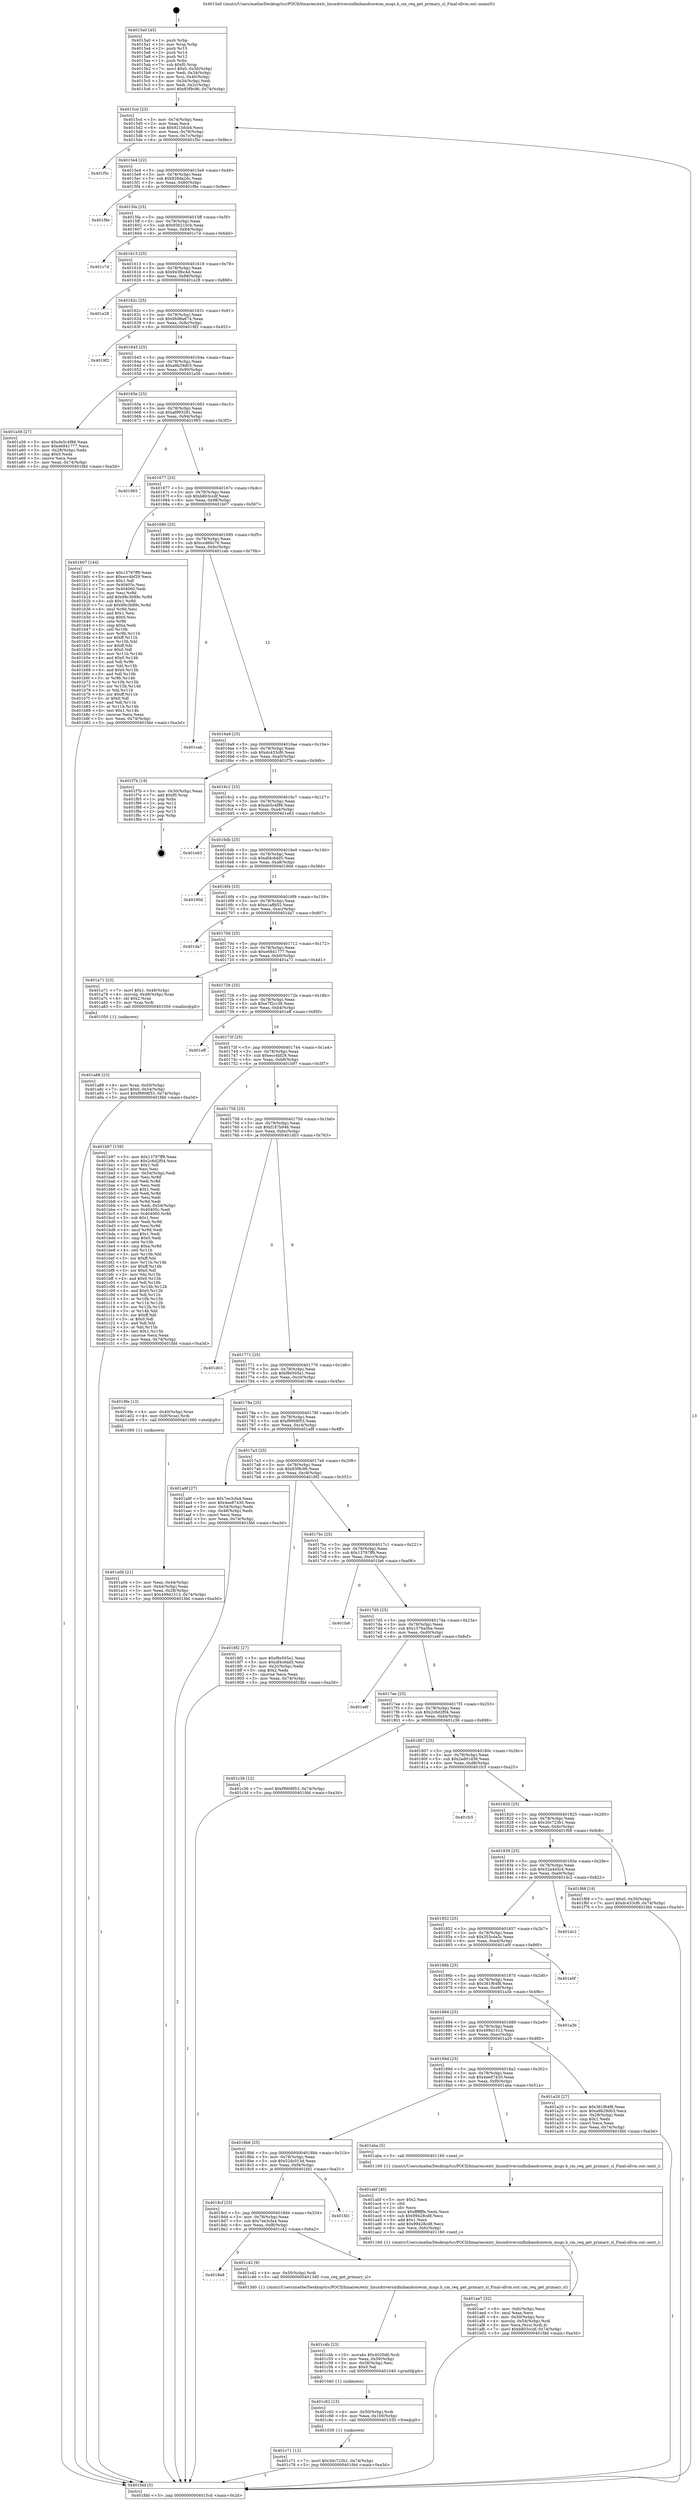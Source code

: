 digraph "0x4015a0" {
  label = "0x4015a0 (/mnt/c/Users/mathe/Desktop/tcc/POCII/binaries/extr_linuxdriversinfinibandcorecm_msgs.h_cm_req_get_primary_sl_Final-ollvm.out::main(0))"
  labelloc = "t"
  node[shape=record]

  Entry [label="",width=0.3,height=0.3,shape=circle,fillcolor=black,style=filled]
  "0x4015cd" [label="{
     0x4015cd [23]\l
     | [instrs]\l
     &nbsp;&nbsp;0x4015cd \<+3\>: mov -0x74(%rbp),%eax\l
     &nbsp;&nbsp;0x4015d0 \<+2\>: mov %eax,%ecx\l
     &nbsp;&nbsp;0x4015d2 \<+6\>: sub $0x921bfcb4,%ecx\l
     &nbsp;&nbsp;0x4015d8 \<+3\>: mov %eax,-0x78(%rbp)\l
     &nbsp;&nbsp;0x4015db \<+3\>: mov %ecx,-0x7c(%rbp)\l
     &nbsp;&nbsp;0x4015de \<+6\>: je 0000000000401f5c \<main+0x9bc\>\l
  }"]
  "0x401f5c" [label="{
     0x401f5c\l
  }", style=dashed]
  "0x4015e4" [label="{
     0x4015e4 [22]\l
     | [instrs]\l
     &nbsp;&nbsp;0x4015e4 \<+5\>: jmp 00000000004015e9 \<main+0x49\>\l
     &nbsp;&nbsp;0x4015e9 \<+3\>: mov -0x78(%rbp),%eax\l
     &nbsp;&nbsp;0x4015ec \<+5\>: sub $0x926da2dc,%eax\l
     &nbsp;&nbsp;0x4015f1 \<+3\>: mov %eax,-0x80(%rbp)\l
     &nbsp;&nbsp;0x4015f4 \<+6\>: je 0000000000401f8e \<main+0x9ee\>\l
  }"]
  Exit [label="",width=0.3,height=0.3,shape=circle,fillcolor=black,style=filled,peripheries=2]
  "0x401f8e" [label="{
     0x401f8e\l
  }", style=dashed]
  "0x4015fa" [label="{
     0x4015fa [25]\l
     | [instrs]\l
     &nbsp;&nbsp;0x4015fa \<+5\>: jmp 00000000004015ff \<main+0x5f\>\l
     &nbsp;&nbsp;0x4015ff \<+3\>: mov -0x78(%rbp),%eax\l
     &nbsp;&nbsp;0x401602 \<+5\>: sub $0x936210cb,%eax\l
     &nbsp;&nbsp;0x401607 \<+6\>: mov %eax,-0x84(%rbp)\l
     &nbsp;&nbsp;0x40160d \<+6\>: je 0000000000401c7d \<main+0x6dd\>\l
  }"]
  "0x401c71" [label="{
     0x401c71 [12]\l
     | [instrs]\l
     &nbsp;&nbsp;0x401c71 \<+7\>: movl $0x30c723b1,-0x74(%rbp)\l
     &nbsp;&nbsp;0x401c78 \<+5\>: jmp 0000000000401fdd \<main+0xa3d\>\l
  }"]
  "0x401c7d" [label="{
     0x401c7d\l
  }", style=dashed]
  "0x401613" [label="{
     0x401613 [25]\l
     | [instrs]\l
     &nbsp;&nbsp;0x401613 \<+5\>: jmp 0000000000401618 \<main+0x78\>\l
     &nbsp;&nbsp;0x401618 \<+3\>: mov -0x78(%rbp),%eax\l
     &nbsp;&nbsp;0x40161b \<+5\>: sub $0x943fbc4d,%eax\l
     &nbsp;&nbsp;0x401620 \<+6\>: mov %eax,-0x88(%rbp)\l
     &nbsp;&nbsp;0x401626 \<+6\>: je 0000000000401e28 \<main+0x888\>\l
  }"]
  "0x401c62" [label="{
     0x401c62 [15]\l
     | [instrs]\l
     &nbsp;&nbsp;0x401c62 \<+4\>: mov -0x50(%rbp),%rdi\l
     &nbsp;&nbsp;0x401c66 \<+6\>: mov %eax,-0x100(%rbp)\l
     &nbsp;&nbsp;0x401c6c \<+5\>: call 0000000000401030 \<free@plt\>\l
     | [calls]\l
     &nbsp;&nbsp;0x401030 \{1\} (unknown)\l
  }"]
  "0x401e28" [label="{
     0x401e28\l
  }", style=dashed]
  "0x40162c" [label="{
     0x40162c [25]\l
     | [instrs]\l
     &nbsp;&nbsp;0x40162c \<+5\>: jmp 0000000000401631 \<main+0x91\>\l
     &nbsp;&nbsp;0x401631 \<+3\>: mov -0x78(%rbp),%eax\l
     &nbsp;&nbsp;0x401634 \<+5\>: sub $0x9b98a674,%eax\l
     &nbsp;&nbsp;0x401639 \<+6\>: mov %eax,-0x8c(%rbp)\l
     &nbsp;&nbsp;0x40163f \<+6\>: je 00000000004019f2 \<main+0x452\>\l
  }"]
  "0x401c4b" [label="{
     0x401c4b [23]\l
     | [instrs]\l
     &nbsp;&nbsp;0x401c4b \<+10\>: movabs $0x4020d6,%rdi\l
     &nbsp;&nbsp;0x401c55 \<+3\>: mov %eax,-0x58(%rbp)\l
     &nbsp;&nbsp;0x401c58 \<+3\>: mov -0x58(%rbp),%esi\l
     &nbsp;&nbsp;0x401c5b \<+2\>: mov $0x0,%al\l
     &nbsp;&nbsp;0x401c5d \<+5\>: call 0000000000401040 \<printf@plt\>\l
     | [calls]\l
     &nbsp;&nbsp;0x401040 \{1\} (unknown)\l
  }"]
  "0x4019f2" [label="{
     0x4019f2\l
  }", style=dashed]
  "0x401645" [label="{
     0x401645 [25]\l
     | [instrs]\l
     &nbsp;&nbsp;0x401645 \<+5\>: jmp 000000000040164a \<main+0xaa\>\l
     &nbsp;&nbsp;0x40164a \<+3\>: mov -0x78(%rbp),%eax\l
     &nbsp;&nbsp;0x40164d \<+5\>: sub $0xa9b29d03,%eax\l
     &nbsp;&nbsp;0x401652 \<+6\>: mov %eax,-0x90(%rbp)\l
     &nbsp;&nbsp;0x401658 \<+6\>: je 0000000000401a56 \<main+0x4b6\>\l
  }"]
  "0x4018e8" [label="{
     0x4018e8\l
  }", style=dashed]
  "0x401a56" [label="{
     0x401a56 [27]\l
     | [instrs]\l
     &nbsp;&nbsp;0x401a56 \<+5\>: mov $0xde5c4f86,%eax\l
     &nbsp;&nbsp;0x401a5b \<+5\>: mov $0xe6841777,%ecx\l
     &nbsp;&nbsp;0x401a60 \<+3\>: mov -0x28(%rbp),%edx\l
     &nbsp;&nbsp;0x401a63 \<+3\>: cmp $0x0,%edx\l
     &nbsp;&nbsp;0x401a66 \<+3\>: cmove %ecx,%eax\l
     &nbsp;&nbsp;0x401a69 \<+3\>: mov %eax,-0x74(%rbp)\l
     &nbsp;&nbsp;0x401a6c \<+5\>: jmp 0000000000401fdd \<main+0xa3d\>\l
  }"]
  "0x40165e" [label="{
     0x40165e [25]\l
     | [instrs]\l
     &nbsp;&nbsp;0x40165e \<+5\>: jmp 0000000000401663 \<main+0xc3\>\l
     &nbsp;&nbsp;0x401663 \<+3\>: mov -0x78(%rbp),%eax\l
     &nbsp;&nbsp;0x401666 \<+5\>: sub $0xaf993281,%eax\l
     &nbsp;&nbsp;0x40166b \<+6\>: mov %eax,-0x94(%rbp)\l
     &nbsp;&nbsp;0x401671 \<+6\>: je 0000000000401993 \<main+0x3f3\>\l
  }"]
  "0x401c42" [label="{
     0x401c42 [9]\l
     | [instrs]\l
     &nbsp;&nbsp;0x401c42 \<+4\>: mov -0x50(%rbp),%rdi\l
     &nbsp;&nbsp;0x401c46 \<+5\>: call 00000000004013d0 \<cm_req_get_primary_sl\>\l
     | [calls]\l
     &nbsp;&nbsp;0x4013d0 \{1\} (/mnt/c/Users/mathe/Desktop/tcc/POCII/binaries/extr_linuxdriversinfinibandcorecm_msgs.h_cm_req_get_primary_sl_Final-ollvm.out::cm_req_get_primary_sl)\l
  }"]
  "0x401993" [label="{
     0x401993\l
  }", style=dashed]
  "0x401677" [label="{
     0x401677 [25]\l
     | [instrs]\l
     &nbsp;&nbsp;0x401677 \<+5\>: jmp 000000000040167c \<main+0xdc\>\l
     &nbsp;&nbsp;0x40167c \<+3\>: mov -0x78(%rbp),%eax\l
     &nbsp;&nbsp;0x40167f \<+5\>: sub $0xb803ccdf,%eax\l
     &nbsp;&nbsp;0x401684 \<+6\>: mov %eax,-0x98(%rbp)\l
     &nbsp;&nbsp;0x40168a \<+6\>: je 0000000000401b07 \<main+0x567\>\l
  }"]
  "0x4018cf" [label="{
     0x4018cf [25]\l
     | [instrs]\l
     &nbsp;&nbsp;0x4018cf \<+5\>: jmp 00000000004018d4 \<main+0x334\>\l
     &nbsp;&nbsp;0x4018d4 \<+3\>: mov -0x78(%rbp),%eax\l
     &nbsp;&nbsp;0x4018d7 \<+5\>: sub $0x7ee3cfa4,%eax\l
     &nbsp;&nbsp;0x4018dc \<+6\>: mov %eax,-0xf8(%rbp)\l
     &nbsp;&nbsp;0x4018e2 \<+6\>: je 0000000000401c42 \<main+0x6a2\>\l
  }"]
  "0x401b07" [label="{
     0x401b07 [144]\l
     | [instrs]\l
     &nbsp;&nbsp;0x401b07 \<+5\>: mov $0x13797ff9,%eax\l
     &nbsp;&nbsp;0x401b0c \<+5\>: mov $0xecc4bf29,%ecx\l
     &nbsp;&nbsp;0x401b11 \<+2\>: mov $0x1,%dl\l
     &nbsp;&nbsp;0x401b13 \<+7\>: mov 0x40405c,%esi\l
     &nbsp;&nbsp;0x401b1a \<+7\>: mov 0x404060,%edi\l
     &nbsp;&nbsp;0x401b21 \<+3\>: mov %esi,%r8d\l
     &nbsp;&nbsp;0x401b24 \<+7\>: add $0x99c3b99c,%r8d\l
     &nbsp;&nbsp;0x401b2b \<+4\>: sub $0x1,%r8d\l
     &nbsp;&nbsp;0x401b2f \<+7\>: sub $0x99c3b99c,%r8d\l
     &nbsp;&nbsp;0x401b36 \<+4\>: imul %r8d,%esi\l
     &nbsp;&nbsp;0x401b3a \<+3\>: and $0x1,%esi\l
     &nbsp;&nbsp;0x401b3d \<+3\>: cmp $0x0,%esi\l
     &nbsp;&nbsp;0x401b40 \<+4\>: sete %r9b\l
     &nbsp;&nbsp;0x401b44 \<+3\>: cmp $0xa,%edi\l
     &nbsp;&nbsp;0x401b47 \<+4\>: setl %r10b\l
     &nbsp;&nbsp;0x401b4b \<+3\>: mov %r9b,%r11b\l
     &nbsp;&nbsp;0x401b4e \<+4\>: xor $0xff,%r11b\l
     &nbsp;&nbsp;0x401b52 \<+3\>: mov %r10b,%bl\l
     &nbsp;&nbsp;0x401b55 \<+3\>: xor $0xff,%bl\l
     &nbsp;&nbsp;0x401b58 \<+3\>: xor $0x0,%dl\l
     &nbsp;&nbsp;0x401b5b \<+3\>: mov %r11b,%r14b\l
     &nbsp;&nbsp;0x401b5e \<+4\>: and $0x0,%r14b\l
     &nbsp;&nbsp;0x401b62 \<+3\>: and %dl,%r9b\l
     &nbsp;&nbsp;0x401b65 \<+3\>: mov %bl,%r15b\l
     &nbsp;&nbsp;0x401b68 \<+4\>: and $0x0,%r15b\l
     &nbsp;&nbsp;0x401b6c \<+3\>: and %dl,%r10b\l
     &nbsp;&nbsp;0x401b6f \<+3\>: or %r9b,%r14b\l
     &nbsp;&nbsp;0x401b72 \<+3\>: or %r10b,%r15b\l
     &nbsp;&nbsp;0x401b75 \<+3\>: xor %r15b,%r14b\l
     &nbsp;&nbsp;0x401b78 \<+3\>: or %bl,%r11b\l
     &nbsp;&nbsp;0x401b7b \<+4\>: xor $0xff,%r11b\l
     &nbsp;&nbsp;0x401b7f \<+3\>: or $0x0,%dl\l
     &nbsp;&nbsp;0x401b82 \<+3\>: and %dl,%r11b\l
     &nbsp;&nbsp;0x401b85 \<+3\>: or %r11b,%r14b\l
     &nbsp;&nbsp;0x401b88 \<+4\>: test $0x1,%r14b\l
     &nbsp;&nbsp;0x401b8c \<+3\>: cmovne %ecx,%eax\l
     &nbsp;&nbsp;0x401b8f \<+3\>: mov %eax,-0x74(%rbp)\l
     &nbsp;&nbsp;0x401b92 \<+5\>: jmp 0000000000401fdd \<main+0xa3d\>\l
  }"]
  "0x401690" [label="{
     0x401690 [25]\l
     | [instrs]\l
     &nbsp;&nbsp;0x401690 \<+5\>: jmp 0000000000401695 \<main+0xf5\>\l
     &nbsp;&nbsp;0x401695 \<+3\>: mov -0x78(%rbp),%eax\l
     &nbsp;&nbsp;0x401698 \<+5\>: sub $0xccd66c76,%eax\l
     &nbsp;&nbsp;0x40169d \<+6\>: mov %eax,-0x9c(%rbp)\l
     &nbsp;&nbsp;0x4016a3 \<+6\>: je 0000000000401cab \<main+0x70b\>\l
  }"]
  "0x401fd1" [label="{
     0x401fd1\l
  }", style=dashed]
  "0x401cab" [label="{
     0x401cab\l
  }", style=dashed]
  "0x4016a9" [label="{
     0x4016a9 [25]\l
     | [instrs]\l
     &nbsp;&nbsp;0x4016a9 \<+5\>: jmp 00000000004016ae \<main+0x10e\>\l
     &nbsp;&nbsp;0x4016ae \<+3\>: mov -0x78(%rbp),%eax\l
     &nbsp;&nbsp;0x4016b1 \<+5\>: sub $0xdc433cf6,%eax\l
     &nbsp;&nbsp;0x4016b6 \<+6\>: mov %eax,-0xa0(%rbp)\l
     &nbsp;&nbsp;0x4016bc \<+6\>: je 0000000000401f7b \<main+0x9db\>\l
  }"]
  "0x401ae7" [label="{
     0x401ae7 [32]\l
     | [instrs]\l
     &nbsp;&nbsp;0x401ae7 \<+6\>: mov -0xfc(%rbp),%ecx\l
     &nbsp;&nbsp;0x401aed \<+3\>: imul %eax,%ecx\l
     &nbsp;&nbsp;0x401af0 \<+4\>: mov -0x50(%rbp),%rsi\l
     &nbsp;&nbsp;0x401af4 \<+4\>: movslq -0x54(%rbp),%rdi\l
     &nbsp;&nbsp;0x401af8 \<+3\>: mov %ecx,(%rsi,%rdi,4)\l
     &nbsp;&nbsp;0x401afb \<+7\>: movl $0xb803ccdf,-0x74(%rbp)\l
     &nbsp;&nbsp;0x401b02 \<+5\>: jmp 0000000000401fdd \<main+0xa3d\>\l
  }"]
  "0x401f7b" [label="{
     0x401f7b [19]\l
     | [instrs]\l
     &nbsp;&nbsp;0x401f7b \<+3\>: mov -0x30(%rbp),%eax\l
     &nbsp;&nbsp;0x401f7e \<+7\>: add $0xf0,%rsp\l
     &nbsp;&nbsp;0x401f85 \<+1\>: pop %rbx\l
     &nbsp;&nbsp;0x401f86 \<+2\>: pop %r12\l
     &nbsp;&nbsp;0x401f88 \<+2\>: pop %r14\l
     &nbsp;&nbsp;0x401f8a \<+2\>: pop %r15\l
     &nbsp;&nbsp;0x401f8c \<+1\>: pop %rbp\l
     &nbsp;&nbsp;0x401f8d \<+1\>: ret\l
  }"]
  "0x4016c2" [label="{
     0x4016c2 [25]\l
     | [instrs]\l
     &nbsp;&nbsp;0x4016c2 \<+5\>: jmp 00000000004016c7 \<main+0x127\>\l
     &nbsp;&nbsp;0x4016c7 \<+3\>: mov -0x78(%rbp),%eax\l
     &nbsp;&nbsp;0x4016ca \<+5\>: sub $0xde5c4f86,%eax\l
     &nbsp;&nbsp;0x4016cf \<+6\>: mov %eax,-0xa4(%rbp)\l
     &nbsp;&nbsp;0x4016d5 \<+6\>: je 0000000000401e63 \<main+0x8c3\>\l
  }"]
  "0x401abf" [label="{
     0x401abf [40]\l
     | [instrs]\l
     &nbsp;&nbsp;0x401abf \<+5\>: mov $0x2,%ecx\l
     &nbsp;&nbsp;0x401ac4 \<+1\>: cltd\l
     &nbsp;&nbsp;0x401ac5 \<+2\>: idiv %ecx\l
     &nbsp;&nbsp;0x401ac7 \<+6\>: imul $0xfffffffe,%edx,%ecx\l
     &nbsp;&nbsp;0x401acd \<+6\>: sub $0x99428cd8,%ecx\l
     &nbsp;&nbsp;0x401ad3 \<+3\>: add $0x1,%ecx\l
     &nbsp;&nbsp;0x401ad6 \<+6\>: add $0x99428cd8,%ecx\l
     &nbsp;&nbsp;0x401adc \<+6\>: mov %ecx,-0xfc(%rbp)\l
     &nbsp;&nbsp;0x401ae2 \<+5\>: call 0000000000401160 \<next_i\>\l
     | [calls]\l
     &nbsp;&nbsp;0x401160 \{1\} (/mnt/c/Users/mathe/Desktop/tcc/POCII/binaries/extr_linuxdriversinfinibandcorecm_msgs.h_cm_req_get_primary_sl_Final-ollvm.out::next_i)\l
  }"]
  "0x401e63" [label="{
     0x401e63\l
  }", style=dashed]
  "0x4016db" [label="{
     0x4016db [25]\l
     | [instrs]\l
     &nbsp;&nbsp;0x4016db \<+5\>: jmp 00000000004016e0 \<main+0x140\>\l
     &nbsp;&nbsp;0x4016e0 \<+3\>: mov -0x78(%rbp),%eax\l
     &nbsp;&nbsp;0x4016e3 \<+5\>: sub $0xdf4c6dd5,%eax\l
     &nbsp;&nbsp;0x4016e8 \<+6\>: mov %eax,-0xa8(%rbp)\l
     &nbsp;&nbsp;0x4016ee \<+6\>: je 000000000040190d \<main+0x36d\>\l
  }"]
  "0x4018b6" [label="{
     0x4018b6 [25]\l
     | [instrs]\l
     &nbsp;&nbsp;0x4018b6 \<+5\>: jmp 00000000004018bb \<main+0x31b\>\l
     &nbsp;&nbsp;0x4018bb \<+3\>: mov -0x78(%rbp),%eax\l
     &nbsp;&nbsp;0x4018be \<+5\>: sub $0x52dc013d,%eax\l
     &nbsp;&nbsp;0x4018c3 \<+6\>: mov %eax,-0xf4(%rbp)\l
     &nbsp;&nbsp;0x4018c9 \<+6\>: je 0000000000401fd1 \<main+0xa31\>\l
  }"]
  "0x40190d" [label="{
     0x40190d\l
  }", style=dashed]
  "0x4016f4" [label="{
     0x4016f4 [25]\l
     | [instrs]\l
     &nbsp;&nbsp;0x4016f4 \<+5\>: jmp 00000000004016f9 \<main+0x159\>\l
     &nbsp;&nbsp;0x4016f9 \<+3\>: mov -0x78(%rbp),%eax\l
     &nbsp;&nbsp;0x4016fc \<+5\>: sub $0xe1affd52,%eax\l
     &nbsp;&nbsp;0x401701 \<+6\>: mov %eax,-0xac(%rbp)\l
     &nbsp;&nbsp;0x401707 \<+6\>: je 0000000000401da7 \<main+0x807\>\l
  }"]
  "0x401aba" [label="{
     0x401aba [5]\l
     | [instrs]\l
     &nbsp;&nbsp;0x401aba \<+5\>: call 0000000000401160 \<next_i\>\l
     | [calls]\l
     &nbsp;&nbsp;0x401160 \{1\} (/mnt/c/Users/mathe/Desktop/tcc/POCII/binaries/extr_linuxdriversinfinibandcorecm_msgs.h_cm_req_get_primary_sl_Final-ollvm.out::next_i)\l
  }"]
  "0x401da7" [label="{
     0x401da7\l
  }", style=dashed]
  "0x40170d" [label="{
     0x40170d [25]\l
     | [instrs]\l
     &nbsp;&nbsp;0x40170d \<+5\>: jmp 0000000000401712 \<main+0x172\>\l
     &nbsp;&nbsp;0x401712 \<+3\>: mov -0x78(%rbp),%eax\l
     &nbsp;&nbsp;0x401715 \<+5\>: sub $0xe6841777,%eax\l
     &nbsp;&nbsp;0x40171a \<+6\>: mov %eax,-0xb0(%rbp)\l
     &nbsp;&nbsp;0x401720 \<+6\>: je 0000000000401a71 \<main+0x4d1\>\l
  }"]
  "0x401a88" [label="{
     0x401a88 [23]\l
     | [instrs]\l
     &nbsp;&nbsp;0x401a88 \<+4\>: mov %rax,-0x50(%rbp)\l
     &nbsp;&nbsp;0x401a8c \<+7\>: movl $0x0,-0x54(%rbp)\l
     &nbsp;&nbsp;0x401a93 \<+7\>: movl $0xf9908f53,-0x74(%rbp)\l
     &nbsp;&nbsp;0x401a9a \<+5\>: jmp 0000000000401fdd \<main+0xa3d\>\l
  }"]
  "0x401a71" [label="{
     0x401a71 [23]\l
     | [instrs]\l
     &nbsp;&nbsp;0x401a71 \<+7\>: movl $0x1,-0x48(%rbp)\l
     &nbsp;&nbsp;0x401a78 \<+4\>: movslq -0x48(%rbp),%rax\l
     &nbsp;&nbsp;0x401a7c \<+4\>: shl $0x2,%rax\l
     &nbsp;&nbsp;0x401a80 \<+3\>: mov %rax,%rdi\l
     &nbsp;&nbsp;0x401a83 \<+5\>: call 0000000000401050 \<malloc@plt\>\l
     | [calls]\l
     &nbsp;&nbsp;0x401050 \{1\} (unknown)\l
  }"]
  "0x401726" [label="{
     0x401726 [25]\l
     | [instrs]\l
     &nbsp;&nbsp;0x401726 \<+5\>: jmp 000000000040172b \<main+0x18b\>\l
     &nbsp;&nbsp;0x40172b \<+3\>: mov -0x78(%rbp),%eax\l
     &nbsp;&nbsp;0x40172e \<+5\>: sub $0xe7f2cc36,%eax\l
     &nbsp;&nbsp;0x401733 \<+6\>: mov %eax,-0xb4(%rbp)\l
     &nbsp;&nbsp;0x401739 \<+6\>: je 0000000000401eff \<main+0x95f\>\l
  }"]
  "0x40189d" [label="{
     0x40189d [25]\l
     | [instrs]\l
     &nbsp;&nbsp;0x40189d \<+5\>: jmp 00000000004018a2 \<main+0x302\>\l
     &nbsp;&nbsp;0x4018a2 \<+3\>: mov -0x78(%rbp),%eax\l
     &nbsp;&nbsp;0x4018a5 \<+5\>: sub $0x4ee87430,%eax\l
     &nbsp;&nbsp;0x4018aa \<+6\>: mov %eax,-0xf0(%rbp)\l
     &nbsp;&nbsp;0x4018b0 \<+6\>: je 0000000000401aba \<main+0x51a\>\l
  }"]
  "0x401eff" [label="{
     0x401eff\l
  }", style=dashed]
  "0x40173f" [label="{
     0x40173f [25]\l
     | [instrs]\l
     &nbsp;&nbsp;0x40173f \<+5\>: jmp 0000000000401744 \<main+0x1a4\>\l
     &nbsp;&nbsp;0x401744 \<+3\>: mov -0x78(%rbp),%eax\l
     &nbsp;&nbsp;0x401747 \<+5\>: sub $0xecc4bf29,%eax\l
     &nbsp;&nbsp;0x40174c \<+6\>: mov %eax,-0xb8(%rbp)\l
     &nbsp;&nbsp;0x401752 \<+6\>: je 0000000000401b97 \<main+0x5f7\>\l
  }"]
  "0x401a20" [label="{
     0x401a20 [27]\l
     | [instrs]\l
     &nbsp;&nbsp;0x401a20 \<+5\>: mov $0x361f64f8,%eax\l
     &nbsp;&nbsp;0x401a25 \<+5\>: mov $0xa9b29d03,%ecx\l
     &nbsp;&nbsp;0x401a2a \<+3\>: mov -0x28(%rbp),%edx\l
     &nbsp;&nbsp;0x401a2d \<+3\>: cmp $0x1,%edx\l
     &nbsp;&nbsp;0x401a30 \<+3\>: cmovl %ecx,%eax\l
     &nbsp;&nbsp;0x401a33 \<+3\>: mov %eax,-0x74(%rbp)\l
     &nbsp;&nbsp;0x401a36 \<+5\>: jmp 0000000000401fdd \<main+0xa3d\>\l
  }"]
  "0x401b97" [label="{
     0x401b97 [159]\l
     | [instrs]\l
     &nbsp;&nbsp;0x401b97 \<+5\>: mov $0x13797ff9,%eax\l
     &nbsp;&nbsp;0x401b9c \<+5\>: mov $0x2c6d2f04,%ecx\l
     &nbsp;&nbsp;0x401ba1 \<+2\>: mov $0x1,%dl\l
     &nbsp;&nbsp;0x401ba3 \<+2\>: xor %esi,%esi\l
     &nbsp;&nbsp;0x401ba5 \<+3\>: mov -0x54(%rbp),%edi\l
     &nbsp;&nbsp;0x401ba8 \<+3\>: mov %esi,%r8d\l
     &nbsp;&nbsp;0x401bab \<+3\>: sub %edi,%r8d\l
     &nbsp;&nbsp;0x401bae \<+2\>: mov %esi,%edi\l
     &nbsp;&nbsp;0x401bb0 \<+3\>: sub $0x1,%edi\l
     &nbsp;&nbsp;0x401bb3 \<+3\>: add %edi,%r8d\l
     &nbsp;&nbsp;0x401bb6 \<+2\>: mov %esi,%edi\l
     &nbsp;&nbsp;0x401bb8 \<+3\>: sub %r8d,%edi\l
     &nbsp;&nbsp;0x401bbb \<+3\>: mov %edi,-0x54(%rbp)\l
     &nbsp;&nbsp;0x401bbe \<+7\>: mov 0x40405c,%edi\l
     &nbsp;&nbsp;0x401bc5 \<+8\>: mov 0x404060,%r8d\l
     &nbsp;&nbsp;0x401bcd \<+3\>: sub $0x1,%esi\l
     &nbsp;&nbsp;0x401bd0 \<+3\>: mov %edi,%r9d\l
     &nbsp;&nbsp;0x401bd3 \<+3\>: add %esi,%r9d\l
     &nbsp;&nbsp;0x401bd6 \<+4\>: imul %r9d,%edi\l
     &nbsp;&nbsp;0x401bda \<+3\>: and $0x1,%edi\l
     &nbsp;&nbsp;0x401bdd \<+3\>: cmp $0x0,%edi\l
     &nbsp;&nbsp;0x401be0 \<+4\>: sete %r10b\l
     &nbsp;&nbsp;0x401be4 \<+4\>: cmp $0xa,%r8d\l
     &nbsp;&nbsp;0x401be8 \<+4\>: setl %r11b\l
     &nbsp;&nbsp;0x401bec \<+3\>: mov %r10b,%bl\l
     &nbsp;&nbsp;0x401bef \<+3\>: xor $0xff,%bl\l
     &nbsp;&nbsp;0x401bf2 \<+3\>: mov %r11b,%r14b\l
     &nbsp;&nbsp;0x401bf5 \<+4\>: xor $0xff,%r14b\l
     &nbsp;&nbsp;0x401bf9 \<+3\>: xor $0x0,%dl\l
     &nbsp;&nbsp;0x401bfc \<+3\>: mov %bl,%r15b\l
     &nbsp;&nbsp;0x401bff \<+4\>: and $0x0,%r15b\l
     &nbsp;&nbsp;0x401c03 \<+3\>: and %dl,%r10b\l
     &nbsp;&nbsp;0x401c06 \<+3\>: mov %r14b,%r12b\l
     &nbsp;&nbsp;0x401c09 \<+4\>: and $0x0,%r12b\l
     &nbsp;&nbsp;0x401c0d \<+3\>: and %dl,%r11b\l
     &nbsp;&nbsp;0x401c10 \<+3\>: or %r10b,%r15b\l
     &nbsp;&nbsp;0x401c13 \<+3\>: or %r11b,%r12b\l
     &nbsp;&nbsp;0x401c16 \<+3\>: xor %r12b,%r15b\l
     &nbsp;&nbsp;0x401c19 \<+3\>: or %r14b,%bl\l
     &nbsp;&nbsp;0x401c1c \<+3\>: xor $0xff,%bl\l
     &nbsp;&nbsp;0x401c1f \<+3\>: or $0x0,%dl\l
     &nbsp;&nbsp;0x401c22 \<+2\>: and %dl,%bl\l
     &nbsp;&nbsp;0x401c24 \<+3\>: or %bl,%r15b\l
     &nbsp;&nbsp;0x401c27 \<+4\>: test $0x1,%r15b\l
     &nbsp;&nbsp;0x401c2b \<+3\>: cmovne %ecx,%eax\l
     &nbsp;&nbsp;0x401c2e \<+3\>: mov %eax,-0x74(%rbp)\l
     &nbsp;&nbsp;0x401c31 \<+5\>: jmp 0000000000401fdd \<main+0xa3d\>\l
  }"]
  "0x401758" [label="{
     0x401758 [25]\l
     | [instrs]\l
     &nbsp;&nbsp;0x401758 \<+5\>: jmp 000000000040175d \<main+0x1bd\>\l
     &nbsp;&nbsp;0x40175d \<+3\>: mov -0x78(%rbp),%eax\l
     &nbsp;&nbsp;0x401760 \<+5\>: sub $0xf187b946,%eax\l
     &nbsp;&nbsp;0x401765 \<+6\>: mov %eax,-0xbc(%rbp)\l
     &nbsp;&nbsp;0x40176b \<+6\>: je 0000000000401d03 \<main+0x763\>\l
  }"]
  "0x401884" [label="{
     0x401884 [25]\l
     | [instrs]\l
     &nbsp;&nbsp;0x401884 \<+5\>: jmp 0000000000401889 \<main+0x2e9\>\l
     &nbsp;&nbsp;0x401889 \<+3\>: mov -0x78(%rbp),%eax\l
     &nbsp;&nbsp;0x40188c \<+5\>: sub $0x499d1513,%eax\l
     &nbsp;&nbsp;0x401891 \<+6\>: mov %eax,-0xec(%rbp)\l
     &nbsp;&nbsp;0x401897 \<+6\>: je 0000000000401a20 \<main+0x480\>\l
  }"]
  "0x401d03" [label="{
     0x401d03\l
  }", style=dashed]
  "0x401771" [label="{
     0x401771 [25]\l
     | [instrs]\l
     &nbsp;&nbsp;0x401771 \<+5\>: jmp 0000000000401776 \<main+0x1d6\>\l
     &nbsp;&nbsp;0x401776 \<+3\>: mov -0x78(%rbp),%eax\l
     &nbsp;&nbsp;0x401779 \<+5\>: sub $0xf8e505a1,%eax\l
     &nbsp;&nbsp;0x40177e \<+6\>: mov %eax,-0xc0(%rbp)\l
     &nbsp;&nbsp;0x401784 \<+6\>: je 00000000004019fe \<main+0x45e\>\l
  }"]
  "0x401a3b" [label="{
     0x401a3b\l
  }", style=dashed]
  "0x4019fe" [label="{
     0x4019fe [13]\l
     | [instrs]\l
     &nbsp;&nbsp;0x4019fe \<+4\>: mov -0x40(%rbp),%rax\l
     &nbsp;&nbsp;0x401a02 \<+4\>: mov 0x8(%rax),%rdi\l
     &nbsp;&nbsp;0x401a06 \<+5\>: call 0000000000401060 \<atoi@plt\>\l
     | [calls]\l
     &nbsp;&nbsp;0x401060 \{1\} (unknown)\l
  }"]
  "0x40178a" [label="{
     0x40178a [25]\l
     | [instrs]\l
     &nbsp;&nbsp;0x40178a \<+5\>: jmp 000000000040178f \<main+0x1ef\>\l
     &nbsp;&nbsp;0x40178f \<+3\>: mov -0x78(%rbp),%eax\l
     &nbsp;&nbsp;0x401792 \<+5\>: sub $0xf9908f53,%eax\l
     &nbsp;&nbsp;0x401797 \<+6\>: mov %eax,-0xc4(%rbp)\l
     &nbsp;&nbsp;0x40179d \<+6\>: je 0000000000401a9f \<main+0x4ff\>\l
  }"]
  "0x40186b" [label="{
     0x40186b [25]\l
     | [instrs]\l
     &nbsp;&nbsp;0x40186b \<+5\>: jmp 0000000000401870 \<main+0x2d0\>\l
     &nbsp;&nbsp;0x401870 \<+3\>: mov -0x78(%rbp),%eax\l
     &nbsp;&nbsp;0x401873 \<+5\>: sub $0x361f64f8,%eax\l
     &nbsp;&nbsp;0x401878 \<+6\>: mov %eax,-0xe8(%rbp)\l
     &nbsp;&nbsp;0x40187e \<+6\>: je 0000000000401a3b \<main+0x49b\>\l
  }"]
  "0x401a9f" [label="{
     0x401a9f [27]\l
     | [instrs]\l
     &nbsp;&nbsp;0x401a9f \<+5\>: mov $0x7ee3cfa4,%eax\l
     &nbsp;&nbsp;0x401aa4 \<+5\>: mov $0x4ee87430,%ecx\l
     &nbsp;&nbsp;0x401aa9 \<+3\>: mov -0x54(%rbp),%edx\l
     &nbsp;&nbsp;0x401aac \<+3\>: cmp -0x48(%rbp),%edx\l
     &nbsp;&nbsp;0x401aaf \<+3\>: cmovl %ecx,%eax\l
     &nbsp;&nbsp;0x401ab2 \<+3\>: mov %eax,-0x74(%rbp)\l
     &nbsp;&nbsp;0x401ab5 \<+5\>: jmp 0000000000401fdd \<main+0xa3d\>\l
  }"]
  "0x4017a3" [label="{
     0x4017a3 [25]\l
     | [instrs]\l
     &nbsp;&nbsp;0x4017a3 \<+5\>: jmp 00000000004017a8 \<main+0x208\>\l
     &nbsp;&nbsp;0x4017a8 \<+3\>: mov -0x78(%rbp),%eax\l
     &nbsp;&nbsp;0x4017ab \<+5\>: sub $0x83f9c96,%eax\l
     &nbsp;&nbsp;0x4017b0 \<+6\>: mov %eax,-0xc8(%rbp)\l
     &nbsp;&nbsp;0x4017b6 \<+6\>: je 00000000004018f2 \<main+0x352\>\l
  }"]
  "0x401e0f" [label="{
     0x401e0f\l
  }", style=dashed]
  "0x4018f2" [label="{
     0x4018f2 [27]\l
     | [instrs]\l
     &nbsp;&nbsp;0x4018f2 \<+5\>: mov $0xf8e505a1,%eax\l
     &nbsp;&nbsp;0x4018f7 \<+5\>: mov $0xdf4c6dd5,%ecx\l
     &nbsp;&nbsp;0x4018fc \<+3\>: mov -0x2c(%rbp),%edx\l
     &nbsp;&nbsp;0x4018ff \<+3\>: cmp $0x2,%edx\l
     &nbsp;&nbsp;0x401902 \<+3\>: cmovne %ecx,%eax\l
     &nbsp;&nbsp;0x401905 \<+3\>: mov %eax,-0x74(%rbp)\l
     &nbsp;&nbsp;0x401908 \<+5\>: jmp 0000000000401fdd \<main+0xa3d\>\l
  }"]
  "0x4017bc" [label="{
     0x4017bc [25]\l
     | [instrs]\l
     &nbsp;&nbsp;0x4017bc \<+5\>: jmp 00000000004017c1 \<main+0x221\>\l
     &nbsp;&nbsp;0x4017c1 \<+3\>: mov -0x78(%rbp),%eax\l
     &nbsp;&nbsp;0x4017c4 \<+5\>: sub $0x13797ff9,%eax\l
     &nbsp;&nbsp;0x4017c9 \<+6\>: mov %eax,-0xcc(%rbp)\l
     &nbsp;&nbsp;0x4017cf \<+6\>: je 0000000000401fa6 \<main+0xa06\>\l
  }"]
  "0x401fdd" [label="{
     0x401fdd [5]\l
     | [instrs]\l
     &nbsp;&nbsp;0x401fdd \<+5\>: jmp 00000000004015cd \<main+0x2d\>\l
  }"]
  "0x4015a0" [label="{
     0x4015a0 [45]\l
     | [instrs]\l
     &nbsp;&nbsp;0x4015a0 \<+1\>: push %rbp\l
     &nbsp;&nbsp;0x4015a1 \<+3\>: mov %rsp,%rbp\l
     &nbsp;&nbsp;0x4015a4 \<+2\>: push %r15\l
     &nbsp;&nbsp;0x4015a6 \<+2\>: push %r14\l
     &nbsp;&nbsp;0x4015a8 \<+2\>: push %r12\l
     &nbsp;&nbsp;0x4015aa \<+1\>: push %rbx\l
     &nbsp;&nbsp;0x4015ab \<+7\>: sub $0xf0,%rsp\l
     &nbsp;&nbsp;0x4015b2 \<+7\>: movl $0x0,-0x30(%rbp)\l
     &nbsp;&nbsp;0x4015b9 \<+3\>: mov %edi,-0x34(%rbp)\l
     &nbsp;&nbsp;0x4015bc \<+4\>: mov %rsi,-0x40(%rbp)\l
     &nbsp;&nbsp;0x4015c0 \<+3\>: mov -0x34(%rbp),%edi\l
     &nbsp;&nbsp;0x4015c3 \<+3\>: mov %edi,-0x2c(%rbp)\l
     &nbsp;&nbsp;0x4015c6 \<+7\>: movl $0x83f9c96,-0x74(%rbp)\l
  }"]
  "0x401a0b" [label="{
     0x401a0b [21]\l
     | [instrs]\l
     &nbsp;&nbsp;0x401a0b \<+3\>: mov %eax,-0x44(%rbp)\l
     &nbsp;&nbsp;0x401a0e \<+3\>: mov -0x44(%rbp),%eax\l
     &nbsp;&nbsp;0x401a11 \<+3\>: mov %eax,-0x28(%rbp)\l
     &nbsp;&nbsp;0x401a14 \<+7\>: movl $0x499d1513,-0x74(%rbp)\l
     &nbsp;&nbsp;0x401a1b \<+5\>: jmp 0000000000401fdd \<main+0xa3d\>\l
  }"]
  "0x401852" [label="{
     0x401852 [25]\l
     | [instrs]\l
     &nbsp;&nbsp;0x401852 \<+5\>: jmp 0000000000401857 \<main+0x2b7\>\l
     &nbsp;&nbsp;0x401857 \<+3\>: mov -0x78(%rbp),%eax\l
     &nbsp;&nbsp;0x40185a \<+5\>: sub $0x353cda5c,%eax\l
     &nbsp;&nbsp;0x40185f \<+6\>: mov %eax,-0xe4(%rbp)\l
     &nbsp;&nbsp;0x401865 \<+6\>: je 0000000000401e0f \<main+0x86f\>\l
  }"]
  "0x401fa6" [label="{
     0x401fa6\l
  }", style=dashed]
  "0x4017d5" [label="{
     0x4017d5 [25]\l
     | [instrs]\l
     &nbsp;&nbsp;0x4017d5 \<+5\>: jmp 00000000004017da \<main+0x23a\>\l
     &nbsp;&nbsp;0x4017da \<+3\>: mov -0x78(%rbp),%eax\l
     &nbsp;&nbsp;0x4017dd \<+5\>: sub $0x1576a5be,%eax\l
     &nbsp;&nbsp;0x4017e2 \<+6\>: mov %eax,-0xd0(%rbp)\l
     &nbsp;&nbsp;0x4017e8 \<+6\>: je 0000000000401e6f \<main+0x8cf\>\l
  }"]
  "0x401dc2" [label="{
     0x401dc2\l
  }", style=dashed]
  "0x401e6f" [label="{
     0x401e6f\l
  }", style=dashed]
  "0x4017ee" [label="{
     0x4017ee [25]\l
     | [instrs]\l
     &nbsp;&nbsp;0x4017ee \<+5\>: jmp 00000000004017f3 \<main+0x253\>\l
     &nbsp;&nbsp;0x4017f3 \<+3\>: mov -0x78(%rbp),%eax\l
     &nbsp;&nbsp;0x4017f6 \<+5\>: sub $0x2c6d2f04,%eax\l
     &nbsp;&nbsp;0x4017fb \<+6\>: mov %eax,-0xd4(%rbp)\l
     &nbsp;&nbsp;0x401801 \<+6\>: je 0000000000401c36 \<main+0x696\>\l
  }"]
  "0x401839" [label="{
     0x401839 [25]\l
     | [instrs]\l
     &nbsp;&nbsp;0x401839 \<+5\>: jmp 000000000040183e \<main+0x29e\>\l
     &nbsp;&nbsp;0x40183e \<+3\>: mov -0x78(%rbp),%eax\l
     &nbsp;&nbsp;0x401841 \<+5\>: sub $0x32a4d3c4,%eax\l
     &nbsp;&nbsp;0x401846 \<+6\>: mov %eax,-0xe0(%rbp)\l
     &nbsp;&nbsp;0x40184c \<+6\>: je 0000000000401dc2 \<main+0x822\>\l
  }"]
  "0x401c36" [label="{
     0x401c36 [12]\l
     | [instrs]\l
     &nbsp;&nbsp;0x401c36 \<+7\>: movl $0xf9908f53,-0x74(%rbp)\l
     &nbsp;&nbsp;0x401c3d \<+5\>: jmp 0000000000401fdd \<main+0xa3d\>\l
  }"]
  "0x401807" [label="{
     0x401807 [25]\l
     | [instrs]\l
     &nbsp;&nbsp;0x401807 \<+5\>: jmp 000000000040180c \<main+0x26c\>\l
     &nbsp;&nbsp;0x40180c \<+3\>: mov -0x78(%rbp),%eax\l
     &nbsp;&nbsp;0x40180f \<+5\>: sub $0x2ed01d39,%eax\l
     &nbsp;&nbsp;0x401814 \<+6\>: mov %eax,-0xd8(%rbp)\l
     &nbsp;&nbsp;0x40181a \<+6\>: je 0000000000401fc5 \<main+0xa25\>\l
  }"]
  "0x401f68" [label="{
     0x401f68 [19]\l
     | [instrs]\l
     &nbsp;&nbsp;0x401f68 \<+7\>: movl $0x0,-0x30(%rbp)\l
     &nbsp;&nbsp;0x401f6f \<+7\>: movl $0xdc433cf6,-0x74(%rbp)\l
     &nbsp;&nbsp;0x401f76 \<+5\>: jmp 0000000000401fdd \<main+0xa3d\>\l
  }"]
  "0x401fc5" [label="{
     0x401fc5\l
  }", style=dashed]
  "0x401820" [label="{
     0x401820 [25]\l
     | [instrs]\l
     &nbsp;&nbsp;0x401820 \<+5\>: jmp 0000000000401825 \<main+0x285\>\l
     &nbsp;&nbsp;0x401825 \<+3\>: mov -0x78(%rbp),%eax\l
     &nbsp;&nbsp;0x401828 \<+5\>: sub $0x30c723b1,%eax\l
     &nbsp;&nbsp;0x40182d \<+6\>: mov %eax,-0xdc(%rbp)\l
     &nbsp;&nbsp;0x401833 \<+6\>: je 0000000000401f68 \<main+0x9c8\>\l
  }"]
  Entry -> "0x4015a0" [label=" 1"]
  "0x4015cd" -> "0x401f5c" [label=" 0"]
  "0x4015cd" -> "0x4015e4" [label=" 14"]
  "0x401f7b" -> Exit [label=" 1"]
  "0x4015e4" -> "0x401f8e" [label=" 0"]
  "0x4015e4" -> "0x4015fa" [label=" 14"]
  "0x401f68" -> "0x401fdd" [label=" 1"]
  "0x4015fa" -> "0x401c7d" [label=" 0"]
  "0x4015fa" -> "0x401613" [label=" 14"]
  "0x401c71" -> "0x401fdd" [label=" 1"]
  "0x401613" -> "0x401e28" [label=" 0"]
  "0x401613" -> "0x40162c" [label=" 14"]
  "0x401c62" -> "0x401c71" [label=" 1"]
  "0x40162c" -> "0x4019f2" [label=" 0"]
  "0x40162c" -> "0x401645" [label=" 14"]
  "0x401c4b" -> "0x401c62" [label=" 1"]
  "0x401645" -> "0x401a56" [label=" 1"]
  "0x401645" -> "0x40165e" [label=" 13"]
  "0x401c42" -> "0x401c4b" [label=" 1"]
  "0x40165e" -> "0x401993" [label=" 0"]
  "0x40165e" -> "0x401677" [label=" 13"]
  "0x4018cf" -> "0x4018e8" [label=" 0"]
  "0x401677" -> "0x401b07" [label=" 1"]
  "0x401677" -> "0x401690" [label=" 12"]
  "0x4018cf" -> "0x401c42" [label=" 1"]
  "0x401690" -> "0x401cab" [label=" 0"]
  "0x401690" -> "0x4016a9" [label=" 12"]
  "0x4018b6" -> "0x4018cf" [label=" 1"]
  "0x4016a9" -> "0x401f7b" [label=" 1"]
  "0x4016a9" -> "0x4016c2" [label=" 11"]
  "0x4018b6" -> "0x401fd1" [label=" 0"]
  "0x4016c2" -> "0x401e63" [label=" 0"]
  "0x4016c2" -> "0x4016db" [label=" 11"]
  "0x401c36" -> "0x401fdd" [label=" 1"]
  "0x4016db" -> "0x40190d" [label=" 0"]
  "0x4016db" -> "0x4016f4" [label=" 11"]
  "0x401b97" -> "0x401fdd" [label=" 1"]
  "0x4016f4" -> "0x401da7" [label=" 0"]
  "0x4016f4" -> "0x40170d" [label=" 11"]
  "0x401b07" -> "0x401fdd" [label=" 1"]
  "0x40170d" -> "0x401a71" [label=" 1"]
  "0x40170d" -> "0x401726" [label=" 10"]
  "0x401abf" -> "0x401ae7" [label=" 1"]
  "0x401726" -> "0x401eff" [label=" 0"]
  "0x401726" -> "0x40173f" [label=" 10"]
  "0x401aba" -> "0x401abf" [label=" 1"]
  "0x40173f" -> "0x401b97" [label=" 1"]
  "0x40173f" -> "0x401758" [label=" 9"]
  "0x40189d" -> "0x4018b6" [label=" 1"]
  "0x401758" -> "0x401d03" [label=" 0"]
  "0x401758" -> "0x401771" [label=" 9"]
  "0x401ae7" -> "0x401fdd" [label=" 1"]
  "0x401771" -> "0x4019fe" [label=" 1"]
  "0x401771" -> "0x40178a" [label=" 8"]
  "0x401a9f" -> "0x401fdd" [label=" 2"]
  "0x40178a" -> "0x401a9f" [label=" 2"]
  "0x40178a" -> "0x4017a3" [label=" 6"]
  "0x401a71" -> "0x401a88" [label=" 1"]
  "0x4017a3" -> "0x4018f2" [label=" 1"]
  "0x4017a3" -> "0x4017bc" [label=" 5"]
  "0x4018f2" -> "0x401fdd" [label=" 1"]
  "0x4015a0" -> "0x4015cd" [label=" 1"]
  "0x401fdd" -> "0x4015cd" [label=" 13"]
  "0x4019fe" -> "0x401a0b" [label=" 1"]
  "0x401a0b" -> "0x401fdd" [label=" 1"]
  "0x401a56" -> "0x401fdd" [label=" 1"]
  "0x4017bc" -> "0x401fa6" [label=" 0"]
  "0x4017bc" -> "0x4017d5" [label=" 5"]
  "0x401884" -> "0x40189d" [label=" 2"]
  "0x4017d5" -> "0x401e6f" [label=" 0"]
  "0x4017d5" -> "0x4017ee" [label=" 5"]
  "0x401884" -> "0x401a20" [label=" 1"]
  "0x4017ee" -> "0x401c36" [label=" 1"]
  "0x4017ee" -> "0x401807" [label=" 4"]
  "0x40186b" -> "0x401884" [label=" 3"]
  "0x401807" -> "0x401fc5" [label=" 0"]
  "0x401807" -> "0x401820" [label=" 4"]
  "0x40186b" -> "0x401a3b" [label=" 0"]
  "0x401820" -> "0x401f68" [label=" 1"]
  "0x401820" -> "0x401839" [label=" 3"]
  "0x40189d" -> "0x401aba" [label=" 1"]
  "0x401839" -> "0x401dc2" [label=" 0"]
  "0x401839" -> "0x401852" [label=" 3"]
  "0x401a20" -> "0x401fdd" [label=" 1"]
  "0x401852" -> "0x401e0f" [label=" 0"]
  "0x401852" -> "0x40186b" [label=" 3"]
  "0x401a88" -> "0x401fdd" [label=" 1"]
}
